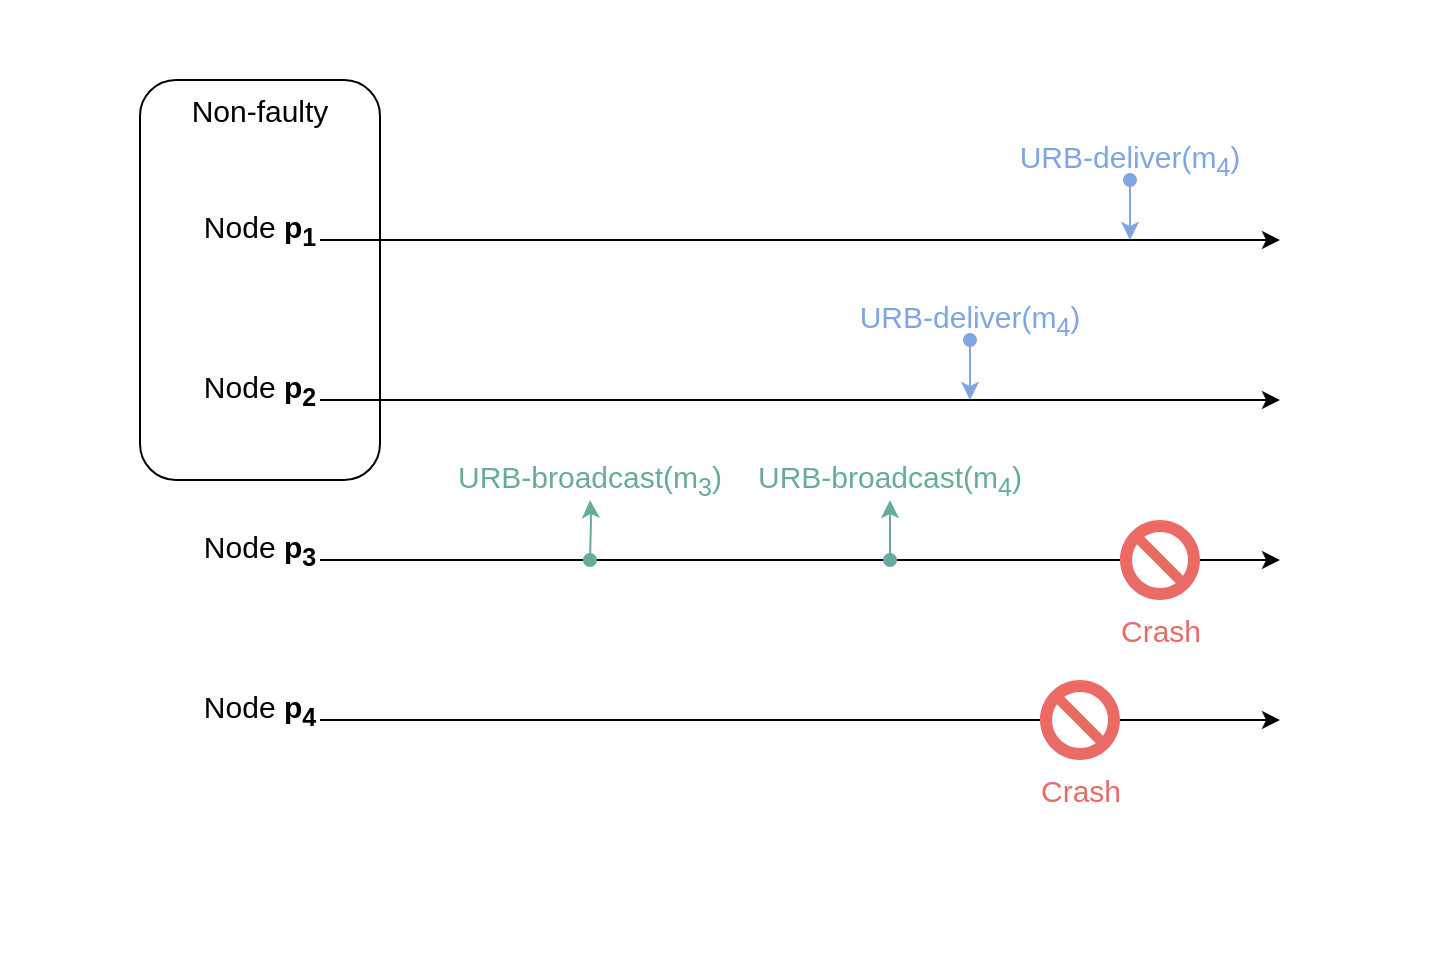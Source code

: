 <mxfile version="19.0.3" type="device" pages="7"><diagram id="xbrbvkTiyTugdLIsMJtO" name="Page-1"><mxGraphModel dx="946" dy="672" grid="1" gridSize="10" guides="1" tooltips="1" connect="1" arrows="1" fold="1" page="1" pageScale="1" pageWidth="850" pageHeight="1100" math="0" shadow="0"><root><mxCell id="0"/><mxCell id="1" parent="0"/><mxCell id="8lxAcpDO-B7HIT0_571E-25" value="" style="rounded=0;whiteSpace=wrap;html=1;fontSize=15;strokeColor=none;" vertex="1" parent="1"><mxGeometry y="160" width="720" height="480" as="geometry"/></mxCell><mxCell id="8lxAcpDO-B7HIT0_571E-10" value="Non-faulty" style="rounded=1;whiteSpace=wrap;html=1;fontSize=15;horizontal=1;verticalAlign=top;" vertex="1" parent="1"><mxGeometry x="70" y="200" width="120" height="200" as="geometry"/></mxCell><mxCell id="8lxAcpDO-B7HIT0_571E-1" value="" style="endArrow=classic;html=1;rounded=0;" edge="1" parent="1"><mxGeometry width="50" height="50" relative="1" as="geometry"><mxPoint x="160" y="280" as="sourcePoint"/><mxPoint x="640" y="280" as="targetPoint"/></mxGeometry></mxCell><mxCell id="8lxAcpDO-B7HIT0_571E-2" value="" style="endArrow=classic;html=1;rounded=0;" edge="1" parent="1"><mxGeometry width="50" height="50" relative="1" as="geometry"><mxPoint x="160" y="360" as="sourcePoint"/><mxPoint x="640" y="360" as="targetPoint"/></mxGeometry></mxCell><mxCell id="8lxAcpDO-B7HIT0_571E-3" value="" style="endArrow=classic;html=1;rounded=0;startArrow=none;" edge="1" parent="1" source="8lxAcpDO-B7HIT0_571E-12"><mxGeometry width="50" height="50" relative="1" as="geometry"><mxPoint x="160" y="440" as="sourcePoint"/><mxPoint x="640" y="440" as="targetPoint"/></mxGeometry></mxCell><mxCell id="8lxAcpDO-B7HIT0_571E-4" value="" style="endArrow=classic;html=1;rounded=0;startArrow=none;" edge="1" parent="1" source="8lxAcpDO-B7HIT0_571E-13"><mxGeometry width="50" height="50" relative="1" as="geometry"><mxPoint x="160" y="520" as="sourcePoint"/><mxPoint x="640" y="520" as="targetPoint"/></mxGeometry></mxCell><mxCell id="8lxAcpDO-B7HIT0_571E-5" value="Node &lt;b style=&quot;font-size: 15px;&quot;&gt;p&lt;sub&gt;1&lt;/sub&gt;&lt;/b&gt;" style="text;html=1;strokeColor=none;fillColor=none;align=center;verticalAlign=middle;whiteSpace=wrap;rounded=0;fontSize=15;" vertex="1" parent="1"><mxGeometry x="100" y="260" width="60" height="30" as="geometry"/></mxCell><mxCell id="8lxAcpDO-B7HIT0_571E-6" value="Node &lt;b style=&quot;font-size: 15px;&quot;&gt;p&lt;sub&gt;2&lt;/sub&gt;&lt;/b&gt;" style="text;html=1;strokeColor=none;fillColor=none;align=center;verticalAlign=middle;whiteSpace=wrap;rounded=0;fontSize=15;" vertex="1" parent="1"><mxGeometry x="100" y="340" width="60" height="30" as="geometry"/></mxCell><mxCell id="8lxAcpDO-B7HIT0_571E-7" value="Node &lt;b style=&quot;font-size: 15px;&quot;&gt;p&lt;sub&gt;3&lt;/sub&gt;&lt;/b&gt;" style="text;html=1;strokeColor=none;fillColor=none;align=center;verticalAlign=middle;whiteSpace=wrap;rounded=0;fontSize=15;" vertex="1" parent="1"><mxGeometry x="100" y="420" width="60" height="30" as="geometry"/></mxCell><mxCell id="8lxAcpDO-B7HIT0_571E-8" value="Node &lt;b style=&quot;font-size: 15px;&quot;&gt;p&lt;sub&gt;4&lt;/sub&gt;&lt;/b&gt;" style="text;html=1;strokeColor=none;fillColor=none;align=center;verticalAlign=middle;whiteSpace=wrap;rounded=0;fontSize=15;" vertex="1" parent="1"><mxGeometry x="100" y="500" width="60" height="30" as="geometry"/></mxCell><mxCell id="8lxAcpDO-B7HIT0_571E-13" value="Crash" style="verticalLabelPosition=bottom;verticalAlign=top;html=1;shape=mxgraph.basic.no_symbol;fontSize=15;fillColor=#EA6B66;strokeColor=none;fontColor=#EA6B66;" vertex="1" parent="1"><mxGeometry x="520" y="500" width="40" height="40" as="geometry"/></mxCell><mxCell id="8lxAcpDO-B7HIT0_571E-14" value="" style="endArrow=none;html=1;rounded=0;" edge="1" parent="1" target="8lxAcpDO-B7HIT0_571E-13"><mxGeometry width="50" height="50" relative="1" as="geometry"><mxPoint x="160" y="520" as="sourcePoint"/><mxPoint x="640" y="520" as="targetPoint"/></mxGeometry></mxCell><mxCell id="8lxAcpDO-B7HIT0_571E-12" value="Crash" style="verticalLabelPosition=bottom;verticalAlign=top;html=1;shape=mxgraph.basic.no_symbol;fontSize=15;fillColor=#EA6B66;strokeColor=none;fontColor=#EA6B66;" vertex="1" parent="1"><mxGeometry x="560" y="420" width="40" height="40" as="geometry"/></mxCell><mxCell id="8lxAcpDO-B7HIT0_571E-15" value="" style="endArrow=none;html=1;rounded=0;" edge="1" parent="1" target="8lxAcpDO-B7HIT0_571E-12"><mxGeometry width="50" height="50" relative="1" as="geometry"><mxPoint x="160" y="440" as="sourcePoint"/><mxPoint x="640" y="440" as="targetPoint"/></mxGeometry></mxCell><mxCell id="8lxAcpDO-B7HIT0_571E-16" value="URB-broadcast(m&lt;sub&gt;3&lt;/sub&gt;)" style="text;html=1;strokeColor=none;fillColor=none;align=center;verticalAlign=middle;whiteSpace=wrap;rounded=0;fontSize=15;fontColor=#67AB9F;" vertex="1" parent="1"><mxGeometry x="220" y="390" width="150" height="20" as="geometry"/></mxCell><mxCell id="8lxAcpDO-B7HIT0_571E-17" value="URB-broadcast(m&lt;sub&gt;4&lt;/sub&gt;)" style="text;html=1;strokeColor=none;fillColor=none;align=center;verticalAlign=middle;whiteSpace=wrap;rounded=0;fontSize=15;fontColor=#67AB9F;" vertex="1" parent="1"><mxGeometry x="370" y="390" width="150" height="20" as="geometry"/></mxCell><mxCell id="8lxAcpDO-B7HIT0_571E-18" value="URB-deliver(m&lt;sub&gt;4&lt;/sub&gt;)" style="text;html=1;strokeColor=none;fillColor=none;align=center;verticalAlign=middle;whiteSpace=wrap;rounded=0;fontSize=15;fontColor=#7EA6E0;" vertex="1" parent="1"><mxGeometry x="410" y="310" width="150" height="20" as="geometry"/></mxCell><mxCell id="8lxAcpDO-B7HIT0_571E-19" value="URB-deliver(m&lt;sub&gt;4&lt;/sub&gt;)" style="text;html=1;strokeColor=none;fillColor=none;align=center;verticalAlign=middle;whiteSpace=wrap;rounded=0;fontSize=15;fontColor=#7EA6E0;" vertex="1" parent="1"><mxGeometry x="490" y="230" width="150" height="20" as="geometry"/></mxCell><mxCell id="8lxAcpDO-B7HIT0_571E-22" style="edgeStyle=orthogonalEdgeStyle;rounded=0;orthogonalLoop=1;jettySize=auto;html=1;fontSize=15;strokeColor=#7EA6E0;startArrow=oval;startFill=1;" edge="1" parent="1" source="8lxAcpDO-B7HIT0_571E-18"><mxGeometry relative="1" as="geometry"><mxPoint x="485" y="360" as="targetPoint"/></mxGeometry></mxCell><mxCell id="8lxAcpDO-B7HIT0_571E-21" style="edgeStyle=orthogonalEdgeStyle;rounded=0;orthogonalLoop=1;jettySize=auto;html=1;fontSize=15;strokeColor=#7EA6E0;startArrow=oval;startFill=1;" edge="1" parent="1" source="8lxAcpDO-B7HIT0_571E-19"><mxGeometry relative="1" as="geometry"><mxPoint x="565" y="280" as="targetPoint"/></mxGeometry></mxCell><mxCell id="8lxAcpDO-B7HIT0_571E-24" style="edgeStyle=orthogonalEdgeStyle;rounded=0;orthogonalLoop=1;jettySize=auto;html=1;fontSize=15;strokeColor=#67AB9F;startArrow=oval;startFill=1;" edge="1" parent="1" target="8lxAcpDO-B7HIT0_571E-16"><mxGeometry relative="1" as="geometry"><mxPoint x="295" y="440" as="sourcePoint"/></mxGeometry></mxCell><mxCell id="8lxAcpDO-B7HIT0_571E-23" style="edgeStyle=orthogonalEdgeStyle;rounded=0;orthogonalLoop=1;jettySize=auto;html=1;fontSize=15;strokeColor=#67AB9F;startArrow=classic;startFill=1;endArrow=oval;endFill=1;" edge="1" parent="1" source="8lxAcpDO-B7HIT0_571E-17"><mxGeometry relative="1" as="geometry"><mxPoint x="445" y="440" as="targetPoint"/></mxGeometry></mxCell></root></mxGraphModel></diagram><diagram id="2sZeRvmqHghWSUxkLxbr" name="Page-2"><mxGraphModel dx="1113" dy="791" grid="1" gridSize="10" guides="1" tooltips="1" connect="1" arrows="1" fold="1" page="1" pageScale="1" pageWidth="850" pageHeight="1100" math="0" shadow="0"><root><mxCell id="0"/><mxCell id="1" parent="0"/><mxCell id="iIWAaPg3mhGurNCeFXcf-17" value="" style="rounded=0;whiteSpace=wrap;html=1;labelBackgroundColor=none;fontFamily=Times New Roman;fontSize=15;strokeColor=none;" vertex="1" parent="1"><mxGeometry x="140" y="160" width="960" height="360" as="geometry"/></mxCell><mxCell id="iIWAaPg3mhGurNCeFXcf-3" value="" style="edgeStyle=orthogonalEdgeStyle;rounded=0;orthogonalLoop=1;jettySize=auto;html=1;fontSize=15;fontColor=#FFFFFF;startArrow=oval;startFill=1;endArrow=classic;endFill=1;strokeColor=#0D0D0D;endSize=10;fontFamily=Times New Roman;" edge="1" parent="1" source="iIWAaPg3mhGurNCeFXcf-1" target="iIWAaPg3mhGurNCeFXcf-2"><mxGeometry relative="1" as="geometry"/></mxCell><mxCell id="iIWAaPg3mhGurNCeFXcf-7" value="" style="edgeStyle=orthogonalEdgeStyle;rounded=0;orthogonalLoop=1;jettySize=auto;html=1;fontSize=15;fontColor=#FFFFFF;startArrow=oval;startFill=1;endArrow=classic;endFill=1;endSize=10;strokeColor=#0D0D0D;fontFamily=Times New Roman;" edge="1" parent="1" source="iIWAaPg3mhGurNCeFXcf-8" target="iIWAaPg3mhGurNCeFXcf-1"><mxGeometry relative="1" as="geometry"><mxPoint x="320" y="340" as="sourcePoint"/></mxGeometry></mxCell><mxCell id="iIWAaPg3mhGurNCeFXcf-1" value="88&lt;sup&gt;&lt;b&gt;&lt;font color=&quot;#7ea6e0&quot;&gt;7&lt;/font&gt;&lt;/b&gt;&lt;/sup&gt; mod &lt;b&gt;&lt;font color=&quot;#67ab9f&quot;&gt;187&lt;/font&gt;&lt;/b&gt; = 11" style="rounded=1;whiteSpace=wrap;html=1;fontSize=15;labelBackgroundColor=none;fontFamily=Times New Roman;" vertex="1" parent="1"><mxGeometry x="400" y="295" width="160" height="90" as="geometry"/></mxCell><mxCell id="iIWAaPg3mhGurNCeFXcf-5" value="" style="edgeStyle=orthogonalEdgeStyle;rounded=0;orthogonalLoop=1;jettySize=auto;html=1;fontSize=15;fontColor=#FFFFFF;startArrow=oval;startFill=1;endArrow=classic;endFill=1;endSize=10;strokeColor=#0D0D0D;fontFamily=Times New Roman;" edge="1" parent="1" source="iIWAaPg3mhGurNCeFXcf-2" target="iIWAaPg3mhGurNCeFXcf-9"><mxGeometry relative="1" as="geometry"><mxPoint x="920" y="340" as="targetPoint"/></mxGeometry></mxCell><mxCell id="iIWAaPg3mhGurNCeFXcf-2" value="11&lt;sup&gt;&lt;font color=&quot;#ea6b66&quot;&gt;&lt;b&gt;23&lt;/b&gt;&lt;/font&gt;&lt;/sup&gt; mod &lt;font color=&quot;#67ab9f&quot;&gt;&lt;b&gt;187&lt;/b&gt;&lt;/font&gt; = 88" style="rounded=1;whiteSpace=wrap;html=1;fontSize=15;labelBackgroundColor=none;fontFamily=Times New Roman;" vertex="1" parent="1"><mxGeometry x="680" y="295" width="160" height="90" as="geometry"/></mxCell><mxCell id="iIWAaPg3mhGurNCeFXcf-8" value="Plaintext&lt;br&gt;88" style="text;html=1;strokeColor=none;fillColor=none;align=center;verticalAlign=middle;whiteSpace=wrap;rounded=0;labelBackgroundColor=none;fontSize=15;fontColor=#0D0D0D;fontFamily=Times New Roman;" vertex="1" parent="1"><mxGeometry x="260" y="325" width="60" height="30" as="geometry"/></mxCell><mxCell id="iIWAaPg3mhGurNCeFXcf-9" value="Plaintext&lt;br&gt;88" style="text;html=1;strokeColor=none;fillColor=none;align=center;verticalAlign=middle;whiteSpace=wrap;rounded=0;labelBackgroundColor=none;fontSize=15;fontColor=#0D0D0D;fontFamily=Times New Roman;" vertex="1" parent="1"><mxGeometry x="920" y="325" width="60" height="30" as="geometry"/></mxCell><mxCell id="iIWAaPg3mhGurNCeFXcf-10" value="Ciphertext&lt;br&gt;11" style="text;html=1;strokeColor=none;fillColor=none;align=center;verticalAlign=middle;whiteSpace=wrap;rounded=0;labelBackgroundColor=none;fontSize=15;fontColor=#0D0D0D;fontFamily=Times New Roman;" vertex="1" parent="1"><mxGeometry x="590" y="295" width="60" height="30" as="geometry"/></mxCell><mxCell id="iIWAaPg3mhGurNCeFXcf-11" value="Encryption" style="text;html=1;strokeColor=none;fillColor=none;align=center;verticalAlign=middle;whiteSpace=wrap;rounded=0;labelBackgroundColor=none;fontSize=15;fontColor=#0D0D0D;fontFamily=Times New Roman;" vertex="1" parent="1"><mxGeometry x="450" y="255" width="60" height="30" as="geometry"/></mxCell><mxCell id="iIWAaPg3mhGurNCeFXcf-12" value="Decryption" style="text;html=1;strokeColor=none;fillColor=none;align=center;verticalAlign=middle;whiteSpace=wrap;rounded=0;labelBackgroundColor=none;fontSize=15;fontColor=#0D0D0D;fontFamily=Times New Roman;" vertex="1" parent="1"><mxGeometry x="730" y="255" width="60" height="30" as="geometry"/></mxCell><mxCell id="iIWAaPg3mhGurNCeFXcf-14" style="rounded=0;orthogonalLoop=1;jettySize=auto;html=1;fontFamily=Times New Roman;fontSize=15;fontColor=#EA6B66;startArrow=oval;startFill=1;endArrow=classic;endFill=1;endSize=10;strokeColor=#EA6B66;fillColor=#f8cecc;" edge="1" parent="1" source="iIWAaPg3mhGurNCeFXcf-13"><mxGeometry relative="1" as="geometry"><mxPoint x="730" y="345" as="targetPoint"/></mxGeometry></mxCell><mxCell id="iIWAaPg3mhGurNCeFXcf-13" value="PU = 23, 187" style="text;html=1;strokeColor=none;fillColor=none;align=center;verticalAlign=middle;whiteSpace=wrap;rounded=0;labelBackgroundColor=none;fontFamily=Times New Roman;fontSize=15;fontColor=#EA6B66;" vertex="1" parent="1"><mxGeometry x="700" y="395" width="120" height="30" as="geometry"/></mxCell><mxCell id="iIWAaPg3mhGurNCeFXcf-16" style="edgeStyle=none;rounded=0;orthogonalLoop=1;jettySize=auto;html=1;entryX=0.25;entryY=0.556;entryDx=0;entryDy=0;entryPerimeter=0;fontFamily=Times New Roman;fontSize=15;fontColor=#7EA6E0;startArrow=oval;startFill=1;endArrow=classic;endFill=1;endSize=10;strokeColor=#7EA6E0;targetPerimeterSpacing=0;sourcePerimeterSpacing=0;" edge="1" parent="1" source="iIWAaPg3mhGurNCeFXcf-15" target="iIWAaPg3mhGurNCeFXcf-1"><mxGeometry relative="1" as="geometry"/></mxCell><mxCell id="iIWAaPg3mhGurNCeFXcf-15" value="&lt;font color=&quot;#7ea6e0&quot;&gt;PU = 7, 187&lt;/font&gt;" style="text;html=1;strokeColor=none;fillColor=none;align=center;verticalAlign=middle;whiteSpace=wrap;rounded=0;labelBackgroundColor=none;fontFamily=Times New Roman;fontSize=15;fontColor=#EA6B66;" vertex="1" parent="1"><mxGeometry x="420" y="395" width="120" height="30" as="geometry"/></mxCell></root></mxGraphModel></diagram><diagram id="p4zbab9-lQu_jFix514n" name="Page-3"><mxGraphModel dx="1455" dy="1034" grid="1" gridSize="10" guides="1" tooltips="1" connect="1" arrows="1" fold="1" page="1" pageScale="1" pageWidth="850" pageHeight="1100" math="0" shadow="0"><root><mxCell id="0"/><mxCell id="1" parent="0"/><mxCell id="JMFkUciVsTAc5Fa2vb1i-1" value="" style="rounded=0;whiteSpace=wrap;html=1;labelBackgroundColor=none;fontFamily=Times New Roman;fontSize=15;strokeColor=none;" vertex="1" parent="1"><mxGeometry x="210" y="190" width="1000" height="580" as="geometry"/></mxCell><mxCell id="JMFkUciVsTAc5Fa2vb1i-2" value="" style="rounded=1;whiteSpace=wrap;html=1;labelBackgroundColor=none;fontFamily=Times New Roman;fontSize=15;" vertex="1" parent="1"><mxGeometry x="340" y="330" width="225" height="340" as="geometry"/></mxCell><mxCell id="JMFkUciVsTAc5Fa2vb1i-8" style="edgeStyle=none;rounded=0;orthogonalLoop=1;jettySize=auto;html=1;fontFamily=Times New Roman;fontSize=15;fontColor=#7EA6E0;startArrow=none;startFill=1;endArrow=classic;endFill=1;endSize=10;targetPerimeterSpacing=0;" edge="1" parent="1" source="JMFkUciVsTAc5Fa2vb1i-14" target="JMFkUciVsTAc5Fa2vb1i-30"><mxGeometry relative="1" as="geometry"/></mxCell><mxCell id="JMFkUciVsTAc5Fa2vb1i-4" value="" style="rounded=1;whiteSpace=wrap;html=1;labelBackgroundColor=none;fontFamily=Times New Roman;fontSize=15;" vertex="1" parent="1"><mxGeometry x="855" y="330" width="225" height="340" as="geometry"/></mxCell><mxCell id="JMFkUciVsTAc5Fa2vb1i-14" value="&lt;font color=&quot;#7ea6e0&quot;&gt;B&lt;/font&gt;" style="rounded=1;whiteSpace=wrap;html=1;labelBackgroundColor=none;fontFamily=Times New Roman;fontSize=15;fontStyle=1" vertex="1" parent="1"><mxGeometry x="655" y="582.5" width="120" height="50" as="geometry"/></mxCell><mxCell id="JMFkUciVsTAc5Fa2vb1i-16" value="" style="edgeStyle=orthogonalEdgeStyle;rounded=0;orthogonalLoop=1;jettySize=auto;html=1;fontFamily=Times New Roman;fontSize=15;fontColor=#7EA6E0;startArrow=oval;startFill=1;endArrow=none;endFill=1;endSize=10;sourcePerimeterSpacing=0;" edge="1" parent="1" source="JMFkUciVsTAc5Fa2vb1i-4" target="JMFkUciVsTAc5Fa2vb1i-14"><mxGeometry relative="1" as="geometry"><mxPoint x="855" y="607.5" as="sourcePoint"/><mxPoint x="565" y="607.5" as="targetPoint"/><Array as="points"><mxPoint x="850" y="608"/><mxPoint x="850" y="608"/></Array></mxGeometry></mxCell><mxCell id="JMFkUciVsTAc5Fa2vb1i-13" value="" style="rounded=1;whiteSpace=wrap;html=1;labelBackgroundColor=none;fontFamily=Times New Roman;fontSize=15;" vertex="1" parent="1"><mxGeometry x="655" y="412.5" width="120" height="50" as="geometry"/></mxCell><mxCell id="JMFkUciVsTAc5Fa2vb1i-17" value="" style="edgeStyle=orthogonalEdgeStyle;rounded=0;orthogonalLoop=1;jettySize=auto;html=1;fontFamily=Times New Roman;fontSize=15;fontColor=#7EA6E0;startArrow=oval;startFill=1;endArrow=none;endFill=1;endSize=10;sourcePerimeterSpacing=0;" edge="1" parent="1" source="JMFkUciVsTAc5Fa2vb1i-2" target="JMFkUciVsTAc5Fa2vb1i-13"><mxGeometry relative="1" as="geometry"><mxPoint x="565" y="437.5" as="sourcePoint"/><mxPoint x="855" y="437.5" as="targetPoint"/><Array as="points"><mxPoint x="610" y="440"/><mxPoint x="610" y="440"/></Array></mxGeometry></mxCell><mxCell id="JMFkUciVsTAc5Fa2vb1i-18" value="Alice" style="text;html=1;strokeColor=none;fillColor=none;align=center;verticalAlign=middle;whiteSpace=wrap;rounded=0;labelBackgroundColor=none;fontFamily=Times New Roman;fontSize=20;fontColor=#000000;fontStyle=1" vertex="1" parent="1"><mxGeometry x="423" y="290" width="60" height="30" as="geometry"/></mxCell><mxCell id="JMFkUciVsTAc5Fa2vb1i-19" value="Bob" style="text;html=1;strokeColor=none;fillColor=none;align=center;verticalAlign=middle;whiteSpace=wrap;rounded=0;labelBackgroundColor=none;fontFamily=Times New Roman;fontSize=20;fontColor=#000000;fontStyle=1" vertex="1" parent="1"><mxGeometry x="937.5" y="290" width="60" height="30" as="geometry"/></mxCell><mxCell id="JMFkUciVsTAc5Fa2vb1i-20" value="&lt;b&gt;&lt;font color=&quot;#7ea6e0&quot;&gt;B&lt;/font&gt;&lt;/b&gt; = g&lt;sup&gt;b &lt;/sup&gt;mod p" style="rounded=1;whiteSpace=wrap;html=1;labelBackgroundColor=none;fontFamily=Times New Roman;fontSize=15;" vertex="1" parent="1"><mxGeometry x="908" y="407.5" width="120" height="60" as="geometry"/></mxCell><mxCell id="JMFkUciVsTAc5Fa2vb1i-7" style="edgeStyle=orthogonalEdgeStyle;rounded=0;orthogonalLoop=1;jettySize=auto;html=1;fontFamily=Times New Roman;fontSize=15;fontColor=#7EA6E0;startArrow=none;startFill=1;endArrow=classic;endFill=1;endSize=10;targetPerimeterSpacing=0;" edge="1" parent="1" source="JMFkUciVsTAc5Fa2vb1i-13" target="JMFkUciVsTAc5Fa2vb1i-20"><mxGeometry relative="1" as="geometry"/></mxCell><mxCell id="JMFkUciVsTAc5Fa2vb1i-24" style="edgeStyle=orthogonalEdgeStyle;rounded=0;orthogonalLoop=1;jettySize=auto;html=1;fontFamily=Times New Roman;fontSize=15;fontColor=#000000;startArrow=none;startFill=0;endArrow=none;endFill=0;endSize=10;sourcePerimeterSpacing=0;targetPerimeterSpacing=0;dashed=1;" edge="1" parent="1" source="JMFkUciVsTAc5Fa2vb1i-21" target="JMFkUciVsTAc5Fa2vb1i-23"><mxGeometry relative="1" as="geometry"><Array as="points"><mxPoint x="1055" y="377.5"/><mxPoint x="1055" y="607.5"/></Array></mxGeometry></mxCell><mxCell id="JMFkUciVsTAc5Fa2vb1i-25" style="edgeStyle=orthogonalEdgeStyle;rounded=0;orthogonalLoop=1;jettySize=auto;html=1;fontFamily=Times New Roman;fontSize=15;fontColor=#000000;startArrow=none;startFill=0;endArrow=none;endFill=0;endSize=10;sourcePerimeterSpacing=0;targetPerimeterSpacing=0;dashed=1;" edge="1" parent="1" source="JMFkUciVsTAc5Fa2vb1i-21" target="JMFkUciVsTAc5Fa2vb1i-20"><mxGeometry relative="1" as="geometry"><Array as="points"/></mxGeometry></mxCell><mxCell id="JMFkUciVsTAc5Fa2vb1i-21" value="b" style="rounded=1;whiteSpace=wrap;html=1;labelBackgroundColor=none;fontFamily=Times New Roman;fontSize=15;" vertex="1" parent="1"><mxGeometry x="952.5" y="362.5" width="30" height="30" as="geometry"/></mxCell><mxCell id="JMFkUciVsTAc5Fa2vb1i-23" value="&lt;font color=&quot;#67ab9f&quot;&gt;&lt;b&gt;K&lt;/b&gt;&lt;/font&gt; = &lt;b&gt;&lt;font color=&quot;#ea6b66&quot;&gt;A&lt;/font&gt;&lt;/b&gt;&lt;sup&gt;b &lt;/sup&gt;mod p" style="rounded=1;whiteSpace=wrap;html=1;labelBackgroundColor=none;fontFamily=Times New Roman;fontSize=15;" vertex="1" parent="1"><mxGeometry x="908" y="577.5" width="120" height="60" as="geometry"/></mxCell><mxCell id="JMFkUciVsTAc5Fa2vb1i-26" value="&lt;font color=&quot;#ea6b66&quot;&gt;&lt;b&gt;A&lt;/b&gt;&lt;/font&gt; = g&lt;sup&gt;a&amp;nbsp;&lt;/sup&gt;mod p" style="rounded=1;whiteSpace=wrap;html=1;labelBackgroundColor=none;fontFamily=Times New Roman;fontSize=15;" vertex="1" parent="1"><mxGeometry x="395" y="407.5" width="120" height="60" as="geometry"/></mxCell><mxCell id="JMFkUciVsTAc5Fa2vb1i-27" style="edgeStyle=orthogonalEdgeStyle;rounded=0;orthogonalLoop=1;jettySize=auto;html=1;fontFamily=Times New Roman;fontSize=15;fontColor=#000000;startArrow=none;startFill=0;endArrow=none;endFill=0;endSize=10;sourcePerimeterSpacing=0;targetPerimeterSpacing=0;dashed=1;" edge="1" parent="1" source="JMFkUciVsTAc5Fa2vb1i-29" target="JMFkUciVsTAc5Fa2vb1i-30"><mxGeometry relative="1" as="geometry"><Array as="points"><mxPoint x="365" y="377.5"/><mxPoint x="365" y="607.5"/></Array></mxGeometry></mxCell><mxCell id="JMFkUciVsTAc5Fa2vb1i-28" style="edgeStyle=orthogonalEdgeStyle;rounded=0;orthogonalLoop=1;jettySize=auto;html=1;fontFamily=Times New Roman;fontSize=15;fontColor=#000000;startArrow=none;startFill=0;endArrow=none;endFill=0;endSize=10;sourcePerimeterSpacing=0;targetPerimeterSpacing=0;dashed=1;" edge="1" parent="1" source="JMFkUciVsTAc5Fa2vb1i-29" target="JMFkUciVsTAc5Fa2vb1i-26"><mxGeometry relative="1" as="geometry"><Array as="points"><mxPoint x="450" y="410"/><mxPoint x="450" y="410"/></Array></mxGeometry></mxCell><mxCell id="JMFkUciVsTAc5Fa2vb1i-29" value="a" style="rounded=1;whiteSpace=wrap;html=1;labelBackgroundColor=none;fontFamily=Times New Roman;fontSize=15;" vertex="1" parent="1"><mxGeometry x="440" y="362.5" width="30" height="30" as="geometry"/></mxCell><mxCell id="JMFkUciVsTAc5Fa2vb1i-30" value="&lt;font color=&quot;#67ab9f&quot;&gt;&lt;b&gt;K&lt;/b&gt;&lt;/font&gt; = &lt;font color=&quot;#7ea6e0&quot;&gt;&lt;b&gt;B&lt;/b&gt;&lt;/font&gt;&lt;sup&gt;a&amp;nbsp;&lt;/sup&gt;mod p" style="rounded=1;whiteSpace=wrap;html=1;labelBackgroundColor=none;fontFamily=Times New Roman;fontSize=15;" vertex="1" parent="1"><mxGeometry x="395" y="577.5" width="120" height="60" as="geometry"/></mxCell><mxCell id="JMFkUciVsTAc5Fa2vb1i-36" style="edgeStyle=orthogonalEdgeStyle;rounded=0;orthogonalLoop=1;jettySize=auto;html=1;fontFamily=Times New Roman;fontSize=15;fontColor=#000000;startArrow=none;startFill=0;endArrow=none;endFill=0;endSize=10;sourcePerimeterSpacing=0;targetPerimeterSpacing=0;dashed=1;" edge="1" parent="1" source="JMFkUciVsTAc5Fa2vb1i-31" target="JMFkUciVsTAc5Fa2vb1i-26"><mxGeometry relative="1" as="geometry"/></mxCell><mxCell id="JMFkUciVsTAc5Fa2vb1i-37" style="edgeStyle=orthogonalEdgeStyle;rounded=0;orthogonalLoop=1;jettySize=auto;html=1;fontFamily=Times New Roman;fontSize=15;fontColor=#000000;startArrow=none;startFill=0;endArrow=none;endFill=0;endSize=10;sourcePerimeterSpacing=0;targetPerimeterSpacing=0;dashed=1;" edge="1" parent="1" source="JMFkUciVsTAc5Fa2vb1i-31" target="JMFkUciVsTAc5Fa2vb1i-30"><mxGeometry relative="1" as="geometry"/></mxCell><mxCell id="JMFkUciVsTAc5Fa2vb1i-31" value="g, p" style="rounded=1;whiteSpace=wrap;html=1;labelBackgroundColor=none;fontFamily=Times New Roman;fontSize=15;" vertex="1" parent="1"><mxGeometry x="425" y="507.5" width="60" height="30" as="geometry"/></mxCell><mxCell id="JMFkUciVsTAc5Fa2vb1i-39" style="edgeStyle=orthogonalEdgeStyle;rounded=0;orthogonalLoop=1;jettySize=auto;html=1;fontFamily=Times New Roman;fontSize=15;fontColor=#000000;startArrow=none;startFill=0;endArrow=none;endFill=0;endSize=10;sourcePerimeterSpacing=0;targetPerimeterSpacing=0;dashed=1;" edge="1" parent="1" source="JMFkUciVsTAc5Fa2vb1i-33" target="JMFkUciVsTAc5Fa2vb1i-20"><mxGeometry relative="1" as="geometry"/></mxCell><mxCell id="JMFkUciVsTAc5Fa2vb1i-40" style="edgeStyle=orthogonalEdgeStyle;rounded=0;orthogonalLoop=1;jettySize=auto;html=1;fontFamily=Times New Roman;fontSize=15;fontColor=#000000;startArrow=none;startFill=0;endArrow=none;endFill=0;endSize=10;sourcePerimeterSpacing=0;targetPerimeterSpacing=0;dashed=1;" edge="1" parent="1" source="JMFkUciVsTAc5Fa2vb1i-33" target="JMFkUciVsTAc5Fa2vb1i-23"><mxGeometry relative="1" as="geometry"/></mxCell><mxCell id="JMFkUciVsTAc5Fa2vb1i-33" value="g, p" style="rounded=1;whiteSpace=wrap;html=1;labelBackgroundColor=none;fontFamily=Times New Roman;fontSize=15;" vertex="1" parent="1"><mxGeometry x="940.5" y="507.5" width="57" height="30" as="geometry"/></mxCell><mxCell id="JMFkUciVsTAc5Fa2vb1i-43" value="g, p" style="rounded=1;whiteSpace=wrap;html=1;labelBackgroundColor=none;fontFamily=Times New Roman;fontSize=15;" vertex="1" parent="1"><mxGeometry x="705" y="422.5" width="60" height="30" as="geometry"/></mxCell><mxCell id="JMFkUciVsTAc5Fa2vb1i-44" value="&lt;font color=&quot;#ea6b66&quot;&gt;A&lt;/font&gt;" style="rounded=1;whiteSpace=wrap;html=1;labelBackgroundColor=none;fontFamily=Times New Roman;fontSize=15;fontStyle=1" vertex="1" parent="1"><mxGeometry x="665" y="422.5" width="30" height="30" as="geometry"/></mxCell></root></mxGraphModel></diagram><diagram id="qF7mGISy0XL3dtA_iP2O" name="Page-4"><mxGraphModel dx="1351" dy="960" grid="1" gridSize="10" guides="1" tooltips="1" connect="1" arrows="1" fold="1" page="1" pageScale="1" pageWidth="850" pageHeight="1100" math="0" shadow="0"><root><mxCell id="0"/><mxCell id="1" parent="0"/><mxCell id="1YcshscoDH5rlR30_nf_-1" value="" style="rounded=0;whiteSpace=wrap;html=1;labelBackgroundColor=none;fontFamily=Times New Roman;fontSize=20;strokeColor=none;" vertex="1" parent="1"><mxGeometry x="100" y="340" width="1000" height="580" as="geometry"/></mxCell><mxCell id="SWRjGKwttTR3vt1vHL4w-4" value="" style="edgeStyle=orthogonalEdgeStyle;rounded=0;orthogonalLoop=1;jettySize=auto;html=1;fontFamily=Times New Roman;fontSize=20;fontColor=#67AB9F;startArrow=none;startFill=0;endArrow=classic;endFill=1;endSize=10;sourcePerimeterSpacing=0;targetPerimeterSpacing=0;" edge="1" parent="1" source="SWRjGKwttTR3vt1vHL4w-2" target="SWRjGKwttTR3vt1vHL4w-3"><mxGeometry relative="1" as="geometry"/></mxCell><mxCell id="SWRjGKwttTR3vt1vHL4w-2" value="M" style="rounded=1;whiteSpace=wrap;html=1;labelBackgroundColor=none;fontFamily=Times New Roman;fontSize=20;" vertex="1" parent="1"><mxGeometry x="280" y="560" width="80" height="80" as="geometry"/></mxCell><mxCell id="SWRjGKwttTR3vt1vHL4w-6" value="" style="edgeStyle=orthogonalEdgeStyle;rounded=0;orthogonalLoop=1;jettySize=auto;html=1;fontFamily=Times New Roman;fontSize=20;fontColor=#67AB9F;startArrow=none;startFill=0;endArrow=classic;endFill=1;endSize=10;sourcePerimeterSpacing=0;targetPerimeterSpacing=0;" edge="1" parent="1" source="SWRjGKwttTR3vt1vHL4w-3" target="SWRjGKwttTR3vt1vHL4w-5"><mxGeometry relative="1" as="geometry"/></mxCell><mxCell id="SWRjGKwttTR3vt1vHL4w-3" value="E" style="ellipse;whiteSpace=wrap;html=1;fontSize=20;fontFamily=Times New Roman;rounded=1;labelBackgroundColor=none;" vertex="1" parent="1"><mxGeometry x="420" y="570" width="60" height="60" as="geometry"/></mxCell><mxCell id="SWRjGKwttTR3vt1vHL4w-8" value="" style="edgeStyle=orthogonalEdgeStyle;rounded=0;orthogonalLoop=1;jettySize=auto;html=1;fontFamily=Times New Roman;fontSize=20;fontColor=#67AB9F;startArrow=none;startFill=0;endArrow=classic;endFill=1;endSize=10;sourcePerimeterSpacing=0;targetPerimeterSpacing=0;" edge="1" parent="1" source="SWRjGKwttTR3vt1vHL4w-5" target="SWRjGKwttTR3vt1vHL4w-7"><mxGeometry relative="1" as="geometry"/></mxCell><mxCell id="SWRjGKwttTR3vt1vHL4w-5" value="E(K, M)" style="rounded=1;whiteSpace=wrap;html=1;fontSize=20;fontFamily=Times New Roman;labelBackgroundColor=none;fillColor=#f5f5f5;fontColor=#333333;strokeColor=#666666;" vertex="1" parent="1"><mxGeometry x="550" y="570" width="120" height="60" as="geometry"/></mxCell><mxCell id="SWRjGKwttTR3vt1vHL4w-10" value="" style="edgeStyle=orthogonalEdgeStyle;rounded=0;orthogonalLoop=1;jettySize=auto;html=1;fontFamily=Times New Roman;fontSize=20;fontColor=#67AB9F;startArrow=none;startFill=0;endArrow=classic;endFill=1;endSize=10;sourcePerimeterSpacing=0;targetPerimeterSpacing=0;" edge="1" parent="1" source="SWRjGKwttTR3vt1vHL4w-7" target="SWRjGKwttTR3vt1vHL4w-9"><mxGeometry relative="1" as="geometry"/></mxCell><mxCell id="SWRjGKwttTR3vt1vHL4w-7" value="D" style="ellipse;whiteSpace=wrap;html=1;fontSize=20;fontFamily=Times New Roman;rounded=1;labelBackgroundColor=none;" vertex="1" parent="1"><mxGeometry x="730" y="570" width="60" height="60" as="geometry"/></mxCell><mxCell id="SWRjGKwttTR3vt1vHL4w-9" value="M" style="rounded=1;whiteSpace=wrap;html=1;fontSize=20;fontFamily=Times New Roman;labelBackgroundColor=none;" vertex="1" parent="1"><mxGeometry x="840" y="560" width="80" height="80" as="geometry"/></mxCell><mxCell id="SWRjGKwttTR3vt1vHL4w-18" value="" style="edgeStyle=orthogonalEdgeStyle;rounded=0;orthogonalLoop=1;jettySize=auto;html=1;fontFamily=Times New Roman;fontSize=20;fontColor=#000000;startArrow=none;startFill=0;endArrow=classic;endFill=1;endSize=10;sourcePerimeterSpacing=0;targetPerimeterSpacing=0;strokeColor=#000000;" edge="1" parent="1" source="SWRjGKwttTR3vt1vHL4w-15" target="SWRjGKwttTR3vt1vHL4w-3"><mxGeometry relative="1" as="geometry"/></mxCell><mxCell id="SWRjGKwttTR3vt1vHL4w-15" value="K" style="text;html=1;strokeColor=none;fillColor=none;align=center;verticalAlign=middle;whiteSpace=wrap;rounded=0;labelBackgroundColor=none;fontFamily=Times New Roman;fontSize=20;fontColor=#000000;" vertex="1" parent="1"><mxGeometry x="420" y="670" width="60" height="30" as="geometry"/></mxCell><mxCell id="SWRjGKwttTR3vt1vHL4w-17" value="" style="edgeStyle=orthogonalEdgeStyle;rounded=0;orthogonalLoop=1;jettySize=auto;html=1;fontFamily=Times New Roman;fontSize=20;fontColor=#000000;startArrow=none;startFill=0;endArrow=classic;endFill=1;endSize=10;sourcePerimeterSpacing=0;targetPerimeterSpacing=0;strokeColor=#000000;" edge="1" parent="1" source="SWRjGKwttTR3vt1vHL4w-16" target="SWRjGKwttTR3vt1vHL4w-7"><mxGeometry relative="1" as="geometry"/></mxCell><mxCell id="SWRjGKwttTR3vt1vHL4w-16" value="K" style="text;html=1;strokeColor=none;fillColor=none;align=center;verticalAlign=middle;whiteSpace=wrap;rounded=0;labelBackgroundColor=none;fontFamily=Times New Roman;fontSize=20;fontColor=#000000;" vertex="1" parent="1"><mxGeometry x="730" y="670" width="60" height="30" as="geometry"/></mxCell></root></mxGraphModel></diagram><diagram id="yuRLjUFHp4UTh0aiqRLm" name="Page-5"><mxGraphModel dx="1455" dy="1034" grid="1" gridSize="10" guides="1" tooltips="1" connect="1" arrows="1" fold="1" page="1" pageScale="1" pageWidth="850" pageHeight="1100" math="0" shadow="0"><root><mxCell id="0"/><mxCell id="1" parent="0"/><mxCell id="HIQvsEGLpXc6JJvfPynl-1" value="" style="rounded=0;whiteSpace=wrap;html=1;labelBackgroundColor=none;fontFamily=Times New Roman;fontSize=20;strokeColor=none;" vertex="1" parent="1"><mxGeometry x="100" y="340" width="1000" height="580" as="geometry"/></mxCell><mxCell id="HIQvsEGLpXc6JJvfPynl-2" value="" style="edgeStyle=orthogonalEdgeStyle;rounded=0;orthogonalLoop=1;jettySize=auto;html=1;fontFamily=Times New Roman;fontSize=20;fontColor=#67AB9F;startArrow=none;startFill=0;endArrow=classic;endFill=1;endSize=10;sourcePerimeterSpacing=0;targetPerimeterSpacing=0;" edge="1" parent="1" source="HIQvsEGLpXc6JJvfPynl-3" target="HIQvsEGLpXc6JJvfPynl-5"><mxGeometry relative="1" as="geometry"/></mxCell><mxCell id="HIQvsEGLpXc6JJvfPynl-3" value="M" style="rounded=1;whiteSpace=wrap;html=1;labelBackgroundColor=none;fontFamily=Times New Roman;fontSize=20;" vertex="1" parent="1"><mxGeometry x="280" y="560" width="80" height="80" as="geometry"/></mxCell><mxCell id="HIQvsEGLpXc6JJvfPynl-4" value="" style="edgeStyle=orthogonalEdgeStyle;rounded=0;orthogonalLoop=1;jettySize=auto;html=1;fontFamily=Times New Roman;fontSize=20;fontColor=#67AB9F;startArrow=none;startFill=0;endArrow=classic;endFill=1;endSize=10;sourcePerimeterSpacing=0;targetPerimeterSpacing=0;" edge="1" parent="1" source="HIQvsEGLpXc6JJvfPynl-5" target="HIQvsEGLpXc6JJvfPynl-7"><mxGeometry relative="1" as="geometry"/></mxCell><mxCell id="HIQvsEGLpXc6JJvfPynl-5" value="E" style="ellipse;whiteSpace=wrap;html=1;fontSize=20;fontFamily=Times New Roman;rounded=1;labelBackgroundColor=none;" vertex="1" parent="1"><mxGeometry x="420" y="570" width="60" height="60" as="geometry"/></mxCell><mxCell id="HIQvsEGLpXc6JJvfPynl-6" value="" style="edgeStyle=orthogonalEdgeStyle;rounded=0;orthogonalLoop=1;jettySize=auto;html=1;fontFamily=Times New Roman;fontSize=20;fontColor=#67AB9F;startArrow=none;startFill=0;endArrow=classic;endFill=1;endSize=10;sourcePerimeterSpacing=0;targetPerimeterSpacing=0;" edge="1" parent="1" source="HIQvsEGLpXc6JJvfPynl-7" target="HIQvsEGLpXc6JJvfPynl-9"><mxGeometry relative="1" as="geometry"/></mxCell><mxCell id="HIQvsEGLpXc6JJvfPynl-7" value="E(PU&lt;sub&gt;b&lt;/sub&gt;, M)" style="rounded=1;whiteSpace=wrap;html=1;fontSize=20;fontFamily=Times New Roman;labelBackgroundColor=none;fillColor=#f5f5f5;fontColor=#333333;strokeColor=#666666;" vertex="1" parent="1"><mxGeometry x="550" y="570" width="120" height="60" as="geometry"/></mxCell><mxCell id="HIQvsEGLpXc6JJvfPynl-8" value="" style="edgeStyle=orthogonalEdgeStyle;rounded=0;orthogonalLoop=1;jettySize=auto;html=1;fontFamily=Times New Roman;fontSize=20;fontColor=#67AB9F;startArrow=none;startFill=0;endArrow=classic;endFill=1;endSize=10;sourcePerimeterSpacing=0;targetPerimeterSpacing=0;" edge="1" parent="1" source="HIQvsEGLpXc6JJvfPynl-9" target="HIQvsEGLpXc6JJvfPynl-10"><mxGeometry relative="1" as="geometry"/></mxCell><mxCell id="HIQvsEGLpXc6JJvfPynl-9" value="D" style="ellipse;whiteSpace=wrap;html=1;fontSize=20;fontFamily=Times New Roman;rounded=1;labelBackgroundColor=none;" vertex="1" parent="1"><mxGeometry x="730" y="570" width="60" height="60" as="geometry"/></mxCell><mxCell id="HIQvsEGLpXc6JJvfPynl-10" value="M" style="rounded=1;whiteSpace=wrap;html=1;fontSize=20;fontFamily=Times New Roman;labelBackgroundColor=none;" vertex="1" parent="1"><mxGeometry x="840" y="560" width="80" height="80" as="geometry"/></mxCell><mxCell id="HIQvsEGLpXc6JJvfPynl-11" value="" style="edgeStyle=orthogonalEdgeStyle;rounded=0;orthogonalLoop=1;jettySize=auto;html=1;fontFamily=Times New Roman;fontSize=20;fontColor=#000000;startArrow=none;startFill=0;endArrow=classic;endFill=1;endSize=10;sourcePerimeterSpacing=0;targetPerimeterSpacing=0;strokeColor=#000000;" edge="1" parent="1" source="HIQvsEGLpXc6JJvfPynl-12" target="HIQvsEGLpXc6JJvfPynl-5"><mxGeometry relative="1" as="geometry"/></mxCell><mxCell id="HIQvsEGLpXc6JJvfPynl-12" value="PU&lt;sub&gt;b&lt;/sub&gt;" style="text;html=1;strokeColor=none;fillColor=none;align=center;verticalAlign=middle;whiteSpace=wrap;rounded=0;labelBackgroundColor=none;fontFamily=Times New Roman;fontSize=20;fontColor=#000000;" vertex="1" parent="1"><mxGeometry x="420" y="670" width="60" height="30" as="geometry"/></mxCell><mxCell id="HIQvsEGLpXc6JJvfPynl-13" value="" style="edgeStyle=orthogonalEdgeStyle;rounded=0;orthogonalLoop=1;jettySize=auto;html=1;fontFamily=Times New Roman;fontSize=20;fontColor=#000000;startArrow=none;startFill=0;endArrow=classic;endFill=1;endSize=10;sourcePerimeterSpacing=0;targetPerimeterSpacing=0;strokeColor=#000000;" edge="1" parent="1" source="HIQvsEGLpXc6JJvfPynl-14" target="HIQvsEGLpXc6JJvfPynl-9"><mxGeometry relative="1" as="geometry"/></mxCell><mxCell id="HIQvsEGLpXc6JJvfPynl-14" value="PR&lt;sub&gt;b&lt;/sub&gt;" style="text;html=1;strokeColor=none;fillColor=none;align=center;verticalAlign=middle;whiteSpace=wrap;rounded=0;labelBackgroundColor=none;fontFamily=Times New Roman;fontSize=20;fontColor=#000000;" vertex="1" parent="1"><mxGeometry x="730" y="670" width="60" height="30" as="geometry"/></mxCell></root></mxGraphModel></diagram><diagram id="vykHbwWBCrvmKKLjhcgK" name="Page-6"><mxGraphModel dx="1183" dy="840" grid="1" gridSize="10" guides="1" tooltips="1" connect="1" arrows="1" fold="1" page="1" pageScale="1" pageWidth="850" pageHeight="1100" math="0" shadow="0"><root><mxCell id="0"/><mxCell id="1" parent="0"/><mxCell id="GlOm9oaq61sIGrSHWcOr-1" value="" style="rounded=0;whiteSpace=wrap;html=1;labelBackgroundColor=none;fontFamily=Times New Roman;fontSize=20;strokeColor=none;" vertex="1" parent="1"><mxGeometry x="100" y="340" width="1000" height="580" as="geometry"/></mxCell><mxCell id="GlOm9oaq61sIGrSHWcOr-2" value="" style="edgeStyle=orthogonalEdgeStyle;rounded=0;orthogonalLoop=1;jettySize=auto;html=1;fontFamily=Times New Roman;fontSize=20;fontColor=#67AB9F;startArrow=none;startFill=0;endArrow=classic;endFill=1;endSize=10;sourcePerimeterSpacing=0;targetPerimeterSpacing=0;" edge="1" parent="1" source="GlOm9oaq61sIGrSHWcOr-3" target="GlOm9oaq61sIGrSHWcOr-5"><mxGeometry relative="1" as="geometry"/></mxCell><mxCell id="GlOm9oaq61sIGrSHWcOr-3" value="M" style="rounded=1;whiteSpace=wrap;html=1;labelBackgroundColor=none;fontFamily=Times New Roman;fontSize=20;" vertex="1" parent="1"><mxGeometry x="280" y="560" width="80" height="80" as="geometry"/></mxCell><mxCell id="GlOm9oaq61sIGrSHWcOr-4" value="" style="edgeStyle=orthogonalEdgeStyle;rounded=0;orthogonalLoop=1;jettySize=auto;html=1;fontFamily=Times New Roman;fontSize=20;fontColor=#67AB9F;startArrow=none;startFill=0;endArrow=classic;endFill=1;endSize=10;sourcePerimeterSpacing=0;targetPerimeterSpacing=0;" edge="1" parent="1" source="GlOm9oaq61sIGrSHWcOr-5" target="GlOm9oaq61sIGrSHWcOr-7"><mxGeometry relative="1" as="geometry"/></mxCell><mxCell id="GlOm9oaq61sIGrSHWcOr-5" value="E" style="ellipse;whiteSpace=wrap;html=1;fontSize=20;fontFamily=Times New Roman;rounded=1;labelBackgroundColor=none;" vertex="1" parent="1"><mxGeometry x="420" y="570" width="60" height="60" as="geometry"/></mxCell><mxCell id="GlOm9oaq61sIGrSHWcOr-6" value="" style="edgeStyle=orthogonalEdgeStyle;rounded=0;orthogonalLoop=1;jettySize=auto;html=1;fontFamily=Times New Roman;fontSize=20;fontColor=#67AB9F;startArrow=none;startFill=0;endArrow=classic;endFill=1;endSize=10;sourcePerimeterSpacing=0;targetPerimeterSpacing=0;" edge="1" parent="1" source="GlOm9oaq61sIGrSHWcOr-7" target="GlOm9oaq61sIGrSHWcOr-9"><mxGeometry relative="1" as="geometry"/></mxCell><mxCell id="GlOm9oaq61sIGrSHWcOr-7" value="E(PR&lt;span style=&quot;font-size: 16.667px;&quot;&gt;&lt;sub&gt;a&lt;/sub&gt;&lt;/span&gt;, M)" style="rounded=1;whiteSpace=wrap;html=1;fontSize=20;fontFamily=Times New Roman;labelBackgroundColor=none;fillColor=#f5f5f5;fontColor=#333333;strokeColor=#666666;" vertex="1" parent="1"><mxGeometry x="550" y="570" width="120" height="60" as="geometry"/></mxCell><mxCell id="GlOm9oaq61sIGrSHWcOr-8" value="" style="edgeStyle=orthogonalEdgeStyle;rounded=0;orthogonalLoop=1;jettySize=auto;html=1;fontFamily=Times New Roman;fontSize=20;fontColor=#67AB9F;startArrow=none;startFill=0;endArrow=classic;endFill=1;endSize=10;sourcePerimeterSpacing=0;targetPerimeterSpacing=0;" edge="1" parent="1" source="GlOm9oaq61sIGrSHWcOr-9" target="GlOm9oaq61sIGrSHWcOr-10"><mxGeometry relative="1" as="geometry"/></mxCell><mxCell id="GlOm9oaq61sIGrSHWcOr-9" value="D" style="ellipse;whiteSpace=wrap;html=1;fontSize=20;fontFamily=Times New Roman;rounded=1;labelBackgroundColor=none;" vertex="1" parent="1"><mxGeometry x="730" y="570" width="60" height="60" as="geometry"/></mxCell><mxCell id="GlOm9oaq61sIGrSHWcOr-10" value="M" style="rounded=1;whiteSpace=wrap;html=1;fontSize=20;fontFamily=Times New Roman;labelBackgroundColor=none;" vertex="1" parent="1"><mxGeometry x="840" y="560" width="80" height="80" as="geometry"/></mxCell><mxCell id="GlOm9oaq61sIGrSHWcOr-11" value="" style="edgeStyle=orthogonalEdgeStyle;rounded=0;orthogonalLoop=1;jettySize=auto;html=1;fontFamily=Times New Roman;fontSize=20;fontColor=#000000;startArrow=none;startFill=0;endArrow=classic;endFill=1;endSize=10;sourcePerimeterSpacing=0;targetPerimeterSpacing=0;strokeColor=#000000;" edge="1" parent="1" source="GlOm9oaq61sIGrSHWcOr-12" target="GlOm9oaq61sIGrSHWcOr-5"><mxGeometry relative="1" as="geometry"/></mxCell><mxCell id="GlOm9oaq61sIGrSHWcOr-12" value="PR&lt;span style=&quot;font-size: 16.667px;&quot;&gt;&lt;sub&gt;a&lt;/sub&gt;&lt;/span&gt;" style="text;html=1;strokeColor=none;fillColor=none;align=center;verticalAlign=middle;whiteSpace=wrap;rounded=0;labelBackgroundColor=none;fontFamily=Times New Roman;fontSize=20;fontColor=#000000;" vertex="1" parent="1"><mxGeometry x="420" y="670" width="60" height="30" as="geometry"/></mxCell><mxCell id="GlOm9oaq61sIGrSHWcOr-13" value="" style="edgeStyle=orthogonalEdgeStyle;rounded=0;orthogonalLoop=1;jettySize=auto;html=1;fontFamily=Times New Roman;fontSize=20;fontColor=#000000;startArrow=none;startFill=0;endArrow=classic;endFill=1;endSize=10;sourcePerimeterSpacing=0;targetPerimeterSpacing=0;strokeColor=#000000;" edge="1" parent="1" source="GlOm9oaq61sIGrSHWcOr-14" target="GlOm9oaq61sIGrSHWcOr-9"><mxGeometry relative="1" as="geometry"/></mxCell><mxCell id="GlOm9oaq61sIGrSHWcOr-14" value="PU&lt;sub&gt;a&lt;/sub&gt;" style="text;html=1;strokeColor=none;fillColor=none;align=center;verticalAlign=middle;whiteSpace=wrap;rounded=0;labelBackgroundColor=none;fontFamily=Times New Roman;fontSize=20;fontColor=#000000;" vertex="1" parent="1"><mxGeometry x="730" y="670" width="60" height="30" as="geometry"/></mxCell></root></mxGraphModel></diagram><diagram id="NoK9LOGhcaOWkzNwfA28" name="Page-7"><mxGraphModel dx="1351" dy="960" grid="1" gridSize="10" guides="1" tooltips="1" connect="1" arrows="1" fold="1" page="1" pageScale="1" pageWidth="850" pageHeight="1100" math="0" shadow="0"><root><mxCell id="0"/><mxCell id="1" parent="0"/><mxCell id="KVZtYpFuhAhYlYX8Owjj-1" value="" style="rounded=0;whiteSpace=wrap;html=1;labelBackgroundColor=none;fontFamily=Times New Roman;fontSize=20;strokeColor=none;" vertex="1" parent="1"><mxGeometry x="90" y="370" width="1000" height="580" as="geometry"/></mxCell><mxCell id="KVZtYpFuhAhYlYX8Owjj-2" value="" style="edgeStyle=orthogonalEdgeStyle;rounded=0;orthogonalLoop=1;jettySize=auto;html=1;fontFamily=Times New Roman;fontSize=20;fontColor=#67AB9F;startArrow=none;startFill=0;endArrow=classic;endFill=1;endSize=10;targetPerimeterSpacing=0;" edge="1" parent="1" source="KVZtYpFuhAhYlYX8Owjj-17" target="KVZtYpFuhAhYlYX8Owjj-5"><mxGeometry relative="1" as="geometry"/></mxCell><mxCell id="KVZtYpFuhAhYlYX8Owjj-30" value="" style="edgeStyle=orthogonalEdgeStyle;rounded=0;orthogonalLoop=1;jettySize=auto;html=1;fontFamily=Times New Roman;fontSize=20;fontColor=#000000;startArrow=none;startFill=0;endArrow=classic;endFill=1;endSize=10;sourcePerimeterSpacing=0;targetPerimeterSpacing=0;strokeColor=#000000;" edge="1" parent="1" source="KVZtYpFuhAhYlYX8Owjj-3" target="KVZtYpFuhAhYlYX8Owjj-21"><mxGeometry relative="1" as="geometry"/></mxCell><mxCell id="KVZtYpFuhAhYlYX8Owjj-3" value="M" style="rounded=1;whiteSpace=wrap;html=1;labelBackgroundColor=none;fontFamily=Times New Roman;fontSize=20;" vertex="1" parent="1"><mxGeometry x="190" y="760" width="80" height="80" as="geometry"/></mxCell><mxCell id="KVZtYpFuhAhYlYX8Owjj-4" value="" style="edgeStyle=orthogonalEdgeStyle;rounded=0;orthogonalLoop=1;jettySize=auto;html=1;fontFamily=Times New Roman;fontSize=20;fontColor=#67AB9F;startArrow=none;startFill=0;endArrow=classic;endFill=1;endSize=10;sourcePerimeterSpacing=0;targetPerimeterSpacing=0;" edge="1" parent="1" source="KVZtYpFuhAhYlYX8Owjj-5" target="KVZtYpFuhAhYlYX8Owjj-7"><mxGeometry relative="1" as="geometry"/></mxCell><mxCell id="KVZtYpFuhAhYlYX8Owjj-5" value="E" style="ellipse;whiteSpace=wrap;html=1;fontSize=20;fontFamily=Times New Roman;rounded=1;labelBackgroundColor=none;" vertex="1" parent="1"><mxGeometry x="365" y="460" width="60" height="60" as="geometry"/></mxCell><mxCell id="KVZtYpFuhAhYlYX8Owjj-6" value="" style="edgeStyle=orthogonalEdgeStyle;rounded=0;orthogonalLoop=1;jettySize=auto;html=1;fontFamily=Times New Roman;fontSize=20;fontColor=#67AB9F;startArrow=none;startFill=0;endArrow=classic;endFill=1;endSize=10;sourcePerimeterSpacing=0;targetPerimeterSpacing=0;" edge="1" parent="1" source="KVZtYpFuhAhYlYX8Owjj-7" target="KVZtYpFuhAhYlYX8Owjj-9"><mxGeometry relative="1" as="geometry"/></mxCell><mxCell id="KVZtYpFuhAhYlYX8Owjj-7" value="E(PU&lt;sub&gt;b&lt;/sub&gt;, E(PR&lt;sub&gt;a&lt;/sub&gt;, M))" style="rounded=1;whiteSpace=wrap;html=1;fontSize=20;fontFamily=Times New Roman;labelBackgroundColor=none;fillColor=#f5f5f5;fontColor=#333333;strokeColor=#666666;" vertex="1" parent="1"><mxGeometry x="502.5" y="460" width="175" height="60" as="geometry"/></mxCell><mxCell id="KVZtYpFuhAhYlYX8Owjj-8" value="" style="edgeStyle=orthogonalEdgeStyle;rounded=0;orthogonalLoop=1;jettySize=auto;html=1;fontFamily=Times New Roman;fontSize=20;fontColor=#67AB9F;startArrow=none;startFill=0;endArrow=classic;endFill=1;endSize=10;targetPerimeterSpacing=0;" edge="1" parent="1" source="KVZtYpFuhAhYlYX8Owjj-19" target="KVZtYpFuhAhYlYX8Owjj-10"><mxGeometry relative="1" as="geometry"/></mxCell><mxCell id="KVZtYpFuhAhYlYX8Owjj-27" value="" style="edgeStyle=orthogonalEdgeStyle;rounded=0;orthogonalLoop=1;jettySize=auto;html=1;fontFamily=Times New Roman;fontSize=20;fontColor=#000000;startArrow=none;startFill=0;endArrow=classic;endFill=1;endSize=10;sourcePerimeterSpacing=0;targetPerimeterSpacing=0;strokeColor=#000000;" edge="1" parent="1" source="KVZtYpFuhAhYlYX8Owjj-9" target="KVZtYpFuhAhYlYX8Owjj-15"><mxGeometry relative="1" as="geometry"/></mxCell><mxCell id="KVZtYpFuhAhYlYX8Owjj-9" value="D" style="ellipse;whiteSpace=wrap;html=1;fontSize=20;fontFamily=Times New Roman;rounded=1;labelBackgroundColor=none;" vertex="1" parent="1"><mxGeometry x="760" y="460" width="60" height="60" as="geometry"/></mxCell><mxCell id="KVZtYpFuhAhYlYX8Owjj-10" value="M" style="rounded=1;whiteSpace=wrap;html=1;fontSize=20;fontFamily=Times New Roman;labelBackgroundColor=none;" vertex="1" parent="1"><mxGeometry x="920" y="760" width="80" height="80" as="geometry"/></mxCell><mxCell id="KVZtYpFuhAhYlYX8Owjj-11" value="" style="edgeStyle=orthogonalEdgeStyle;rounded=0;orthogonalLoop=1;jettySize=auto;html=1;fontFamily=Times New Roman;fontSize=20;fontColor=#000000;startArrow=none;startFill=0;endArrow=classic;endFill=1;endSize=10;sourcePerimeterSpacing=0;targetPerimeterSpacing=0;strokeColor=#000000;" edge="1" parent="1" source="KVZtYpFuhAhYlYX8Owjj-12" target="KVZtYpFuhAhYlYX8Owjj-5"><mxGeometry relative="1" as="geometry"/></mxCell><mxCell id="KVZtYpFuhAhYlYX8Owjj-12" value="PU&lt;sub&gt;b&lt;/sub&gt;" style="text;html=1;strokeColor=none;fillColor=none;align=center;verticalAlign=middle;whiteSpace=wrap;rounded=0;labelBackgroundColor=none;fontFamily=Times New Roman;fontSize=20;fontColor=#000000;" vertex="1" parent="1"><mxGeometry x="365" y="560" width="60" height="30" as="geometry"/></mxCell><mxCell id="KVZtYpFuhAhYlYX8Owjj-13" value="" style="edgeStyle=orthogonalEdgeStyle;rounded=0;orthogonalLoop=1;jettySize=auto;html=1;fontFamily=Times New Roman;fontSize=20;fontColor=#000000;startArrow=none;startFill=0;endArrow=classic;endFill=1;endSize=10;sourcePerimeterSpacing=0;targetPerimeterSpacing=0;strokeColor=#000000;" edge="1" parent="1" source="KVZtYpFuhAhYlYX8Owjj-14" target="KVZtYpFuhAhYlYX8Owjj-9"><mxGeometry relative="1" as="geometry"/></mxCell><mxCell id="KVZtYpFuhAhYlYX8Owjj-14" value="PR&lt;sub&gt;b&lt;/sub&gt;" style="text;html=1;strokeColor=none;fillColor=none;align=center;verticalAlign=middle;whiteSpace=wrap;rounded=0;labelBackgroundColor=none;fontFamily=Times New Roman;fontSize=20;fontColor=#000000;" vertex="1" parent="1"><mxGeometry x="760" y="560" width="60" height="30" as="geometry"/></mxCell><mxCell id="KVZtYpFuhAhYlYX8Owjj-28" value="" style="edgeStyle=orthogonalEdgeStyle;rounded=0;orthogonalLoop=1;jettySize=auto;html=1;fontFamily=Times New Roman;fontSize=20;fontColor=#000000;startArrow=none;startFill=0;endArrow=classic;endFill=1;endSize=10;sourcePerimeterSpacing=0;targetPerimeterSpacing=0;strokeColor=#000000;" edge="1" parent="1" source="KVZtYpFuhAhYlYX8Owjj-15" target="KVZtYpFuhAhYlYX8Owjj-19"><mxGeometry relative="1" as="geometry"/></mxCell><mxCell id="KVZtYpFuhAhYlYX8Owjj-15" value="E(PR&lt;sub&gt;a&lt;/sub&gt;, M)" style="rounded=1;whiteSpace=wrap;html=1;fontSize=20;fontFamily=Times New Roman;labelBackgroundColor=none;fillColor=#f5f5f5;fontColor=#333333;strokeColor=#666666;" vertex="1" parent="1"><mxGeometry x="900" y="460" width="120" height="60" as="geometry"/></mxCell><mxCell id="KVZtYpFuhAhYlYX8Owjj-17" value="E(PR&lt;sub&gt;a&lt;/sub&gt;, M)" style="rounded=1;whiteSpace=wrap;html=1;fontSize=20;fontFamily=Times New Roman;labelBackgroundColor=none;fillColor=#f5f5f5;fontColor=#333333;strokeColor=#666666;" vertex="1" parent="1"><mxGeometry x="170" y="460" width="120" height="60" as="geometry"/></mxCell><mxCell id="KVZtYpFuhAhYlYX8Owjj-19" value="D" style="ellipse;whiteSpace=wrap;html=1;fontSize=20;fontFamily=Times New Roman;rounded=1;labelBackgroundColor=none;" vertex="1" parent="1"><mxGeometry x="930" y="610" width="60" height="60" as="geometry"/></mxCell><mxCell id="KVZtYpFuhAhYlYX8Owjj-29" value="" style="edgeStyle=orthogonalEdgeStyle;rounded=0;orthogonalLoop=1;jettySize=auto;html=1;fontFamily=Times New Roman;fontSize=20;fontColor=#000000;startArrow=none;startFill=0;endArrow=classic;endFill=1;endSize=10;sourcePerimeterSpacing=0;targetPerimeterSpacing=0;strokeColor=#000000;" edge="1" parent="1" source="KVZtYpFuhAhYlYX8Owjj-21" target="KVZtYpFuhAhYlYX8Owjj-17"><mxGeometry relative="1" as="geometry"/></mxCell><mxCell id="KVZtYpFuhAhYlYX8Owjj-21" value="E" style="ellipse;whiteSpace=wrap;html=1;fontSize=20;fontFamily=Times New Roman;rounded=1;labelBackgroundColor=none;" vertex="1" parent="1"><mxGeometry x="200" y="610" width="60" height="60" as="geometry"/></mxCell><mxCell id="KVZtYpFuhAhYlYX8Owjj-24" value="" style="edgeStyle=orthogonalEdgeStyle;rounded=0;orthogonalLoop=1;jettySize=auto;html=1;fontFamily=Times New Roman;fontSize=20;fontColor=#000000;startArrow=none;startFill=0;endArrow=classic;endFill=1;endSize=10;sourcePerimeterSpacing=0;targetPerimeterSpacing=0;strokeColor=#000000;" edge="1" parent="1" source="KVZtYpFuhAhYlYX8Owjj-23" target="KVZtYpFuhAhYlYX8Owjj-21"><mxGeometry relative="1" as="geometry"/></mxCell><mxCell id="KVZtYpFuhAhYlYX8Owjj-23" value="PR&lt;sub&gt;a&lt;/sub&gt;" style="text;html=1;strokeColor=none;fillColor=none;align=center;verticalAlign=middle;whiteSpace=wrap;rounded=0;labelBackgroundColor=none;fontFamily=Times New Roman;fontSize=20;fontColor=#000000;" vertex="1" parent="1"><mxGeometry x="300" y="625" width="40" height="30" as="geometry"/></mxCell><mxCell id="KVZtYpFuhAhYlYX8Owjj-26" value="" style="edgeStyle=orthogonalEdgeStyle;rounded=0;orthogonalLoop=1;jettySize=auto;html=1;fontFamily=Times New Roman;fontSize=20;fontColor=#000000;startArrow=none;startFill=0;endArrow=classic;endFill=1;endSize=10;sourcePerimeterSpacing=0;targetPerimeterSpacing=0;strokeColor=#000000;" edge="1" parent="1" source="KVZtYpFuhAhYlYX8Owjj-25" target="KVZtYpFuhAhYlYX8Owjj-19"><mxGeometry relative="1" as="geometry"/></mxCell><mxCell id="KVZtYpFuhAhYlYX8Owjj-25" value="PU&lt;sub&gt;a&lt;/sub&gt;" style="text;html=1;strokeColor=none;fillColor=none;align=center;verticalAlign=middle;whiteSpace=wrap;rounded=0;labelBackgroundColor=none;fontFamily=Times New Roman;fontSize=20;fontColor=#000000;" vertex="1" parent="1"><mxGeometry x="860" y="625" width="30" height="30" as="geometry"/></mxCell></root></mxGraphModel></diagram></mxfile>